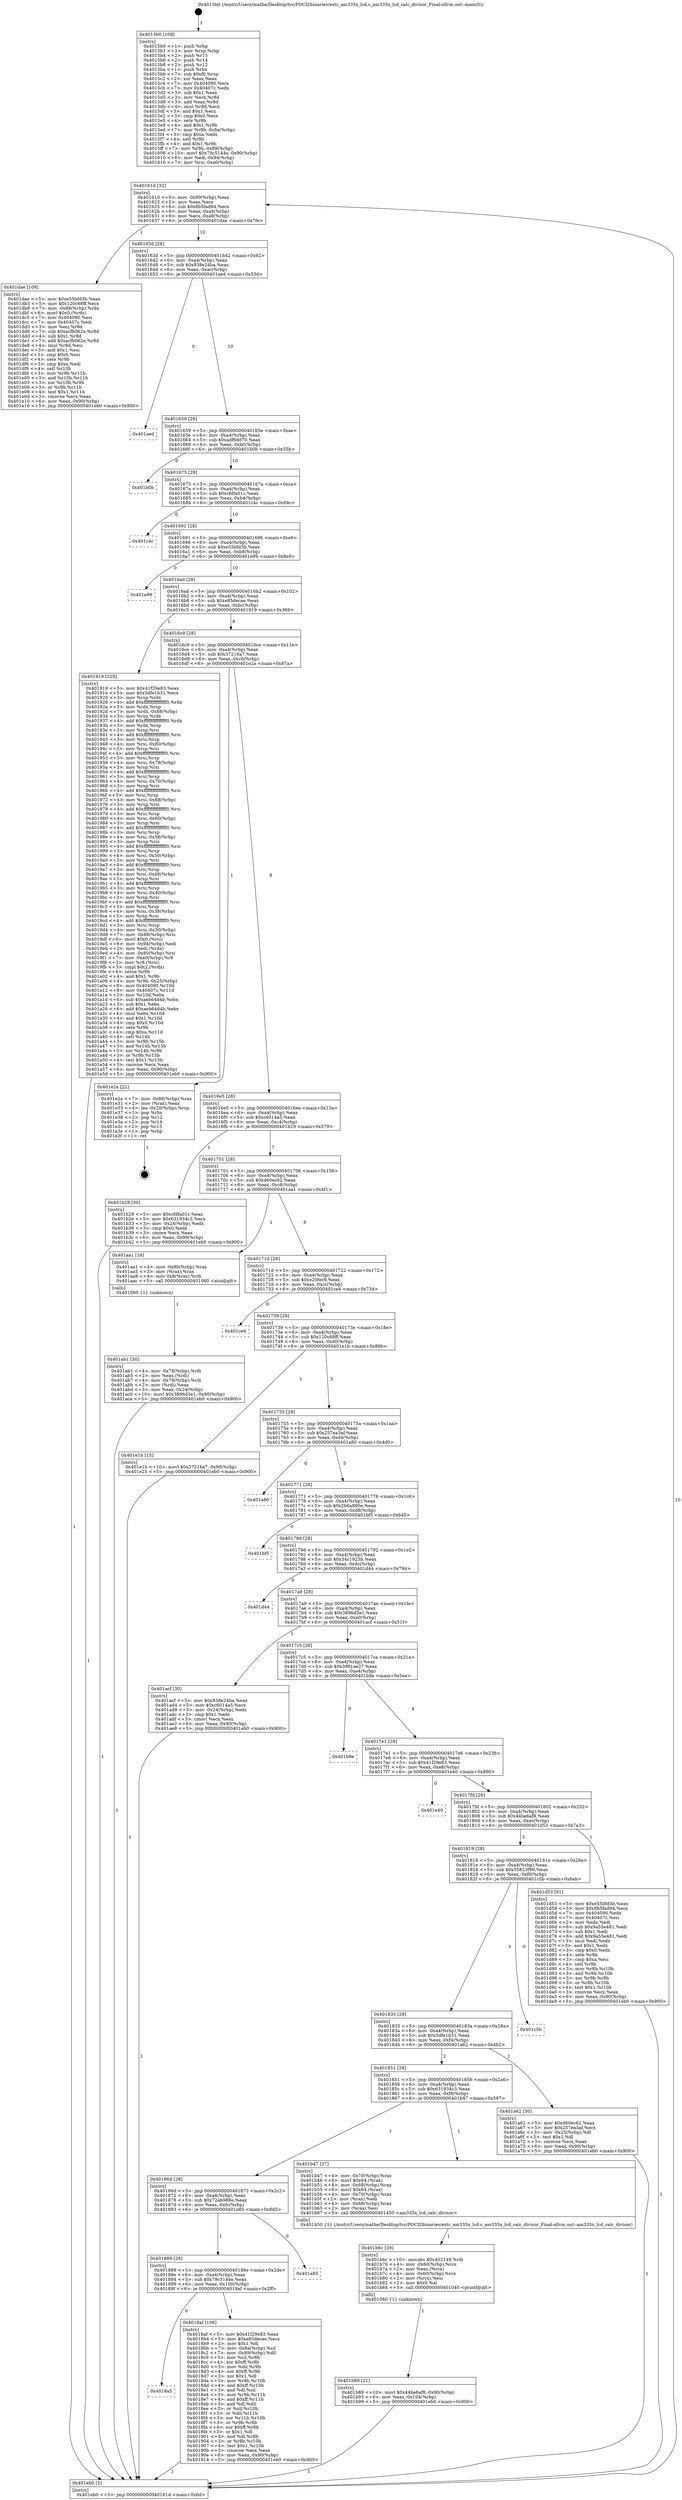 digraph "0x4015b0" {
  label = "0x4015b0 (/mnt/c/Users/mathe/Desktop/tcc/POCII/binaries/extr_am335x_lcd.c_am335x_lcd_calc_divisor_Final-ollvm.out::main(0))"
  labelloc = "t"
  node[shape=record]

  Entry [label="",width=0.3,height=0.3,shape=circle,fillcolor=black,style=filled]
  "0x40161d" [label="{
     0x40161d [32]\l
     | [instrs]\l
     &nbsp;&nbsp;0x40161d \<+6\>: mov -0x90(%rbp),%eax\l
     &nbsp;&nbsp;0x401623 \<+2\>: mov %eax,%ecx\l
     &nbsp;&nbsp;0x401625 \<+6\>: sub $0x8b5fad94,%ecx\l
     &nbsp;&nbsp;0x40162b \<+6\>: mov %eax,-0xa4(%rbp)\l
     &nbsp;&nbsp;0x401631 \<+6\>: mov %ecx,-0xa8(%rbp)\l
     &nbsp;&nbsp;0x401637 \<+6\>: je 0000000000401dae \<main+0x7fe\>\l
  }"]
  "0x401dae" [label="{
     0x401dae [109]\l
     | [instrs]\l
     &nbsp;&nbsp;0x401dae \<+5\>: mov $0xe55bfd3b,%eax\l
     &nbsp;&nbsp;0x401db3 \<+5\>: mov $0x120c68ff,%ecx\l
     &nbsp;&nbsp;0x401db8 \<+7\>: mov -0x88(%rbp),%rdx\l
     &nbsp;&nbsp;0x401dbf \<+6\>: movl $0x0,(%rdx)\l
     &nbsp;&nbsp;0x401dc5 \<+7\>: mov 0x404090,%esi\l
     &nbsp;&nbsp;0x401dcc \<+7\>: mov 0x40407c,%edi\l
     &nbsp;&nbsp;0x401dd3 \<+3\>: mov %esi,%r8d\l
     &nbsp;&nbsp;0x401dd6 \<+7\>: sub $0xacfb062e,%r8d\l
     &nbsp;&nbsp;0x401ddd \<+4\>: sub $0x1,%r8d\l
     &nbsp;&nbsp;0x401de1 \<+7\>: add $0xacfb062e,%r8d\l
     &nbsp;&nbsp;0x401de8 \<+4\>: imul %r8d,%esi\l
     &nbsp;&nbsp;0x401dec \<+3\>: and $0x1,%esi\l
     &nbsp;&nbsp;0x401def \<+3\>: cmp $0x0,%esi\l
     &nbsp;&nbsp;0x401df2 \<+4\>: sete %r9b\l
     &nbsp;&nbsp;0x401df6 \<+3\>: cmp $0xa,%edi\l
     &nbsp;&nbsp;0x401df9 \<+4\>: setl %r10b\l
     &nbsp;&nbsp;0x401dfd \<+3\>: mov %r9b,%r11b\l
     &nbsp;&nbsp;0x401e00 \<+3\>: and %r10b,%r11b\l
     &nbsp;&nbsp;0x401e03 \<+3\>: xor %r10b,%r9b\l
     &nbsp;&nbsp;0x401e06 \<+3\>: or %r9b,%r11b\l
     &nbsp;&nbsp;0x401e09 \<+4\>: test $0x1,%r11b\l
     &nbsp;&nbsp;0x401e0d \<+3\>: cmovne %ecx,%eax\l
     &nbsp;&nbsp;0x401e10 \<+6\>: mov %eax,-0x90(%rbp)\l
     &nbsp;&nbsp;0x401e16 \<+5\>: jmp 0000000000401eb0 \<main+0x900\>\l
  }"]
  "0x40163d" [label="{
     0x40163d [28]\l
     | [instrs]\l
     &nbsp;&nbsp;0x40163d \<+5\>: jmp 0000000000401642 \<main+0x92\>\l
     &nbsp;&nbsp;0x401642 \<+6\>: mov -0xa4(%rbp),%eax\l
     &nbsp;&nbsp;0x401648 \<+5\>: sub $0x938e24ba,%eax\l
     &nbsp;&nbsp;0x40164d \<+6\>: mov %eax,-0xac(%rbp)\l
     &nbsp;&nbsp;0x401653 \<+6\>: je 0000000000401aed \<main+0x53d\>\l
  }"]
  Exit [label="",width=0.3,height=0.3,shape=circle,fillcolor=black,style=filled,peripheries=2]
  "0x401aed" [label="{
     0x401aed\l
  }", style=dashed]
  "0x401659" [label="{
     0x401659 [28]\l
     | [instrs]\l
     &nbsp;&nbsp;0x401659 \<+5\>: jmp 000000000040165e \<main+0xae\>\l
     &nbsp;&nbsp;0x40165e \<+6\>: mov -0xa4(%rbp),%eax\l
     &nbsp;&nbsp;0x401664 \<+5\>: sub $0xadf6dd70,%eax\l
     &nbsp;&nbsp;0x401669 \<+6\>: mov %eax,-0xb0(%rbp)\l
     &nbsp;&nbsp;0x40166f \<+6\>: je 0000000000401b0b \<main+0x55b\>\l
  }"]
  "0x401b89" [label="{
     0x401b89 [21]\l
     | [instrs]\l
     &nbsp;&nbsp;0x401b89 \<+10\>: movl $0x44be6af8,-0x90(%rbp)\l
     &nbsp;&nbsp;0x401b93 \<+6\>: mov %eax,-0x104(%rbp)\l
     &nbsp;&nbsp;0x401b99 \<+5\>: jmp 0000000000401eb0 \<main+0x900\>\l
  }"]
  "0x401b0b" [label="{
     0x401b0b\l
  }", style=dashed]
  "0x401675" [label="{
     0x401675 [28]\l
     | [instrs]\l
     &nbsp;&nbsp;0x401675 \<+5\>: jmp 000000000040167a \<main+0xca\>\l
     &nbsp;&nbsp;0x40167a \<+6\>: mov -0xa4(%rbp),%eax\l
     &nbsp;&nbsp;0x401680 \<+5\>: sub $0xcfdfa01c,%eax\l
     &nbsp;&nbsp;0x401685 \<+6\>: mov %eax,-0xb4(%rbp)\l
     &nbsp;&nbsp;0x40168b \<+6\>: je 0000000000401c4c \<main+0x69c\>\l
  }"]
  "0x401b6c" [label="{
     0x401b6c [29]\l
     | [instrs]\l
     &nbsp;&nbsp;0x401b6c \<+10\>: movabs $0x402149,%rdi\l
     &nbsp;&nbsp;0x401b76 \<+4\>: mov -0x60(%rbp),%rcx\l
     &nbsp;&nbsp;0x401b7a \<+2\>: mov %eax,(%rcx)\l
     &nbsp;&nbsp;0x401b7c \<+4\>: mov -0x60(%rbp),%rcx\l
     &nbsp;&nbsp;0x401b80 \<+2\>: mov (%rcx),%esi\l
     &nbsp;&nbsp;0x401b82 \<+2\>: mov $0x0,%al\l
     &nbsp;&nbsp;0x401b84 \<+5\>: call 0000000000401040 \<printf@plt\>\l
     | [calls]\l
     &nbsp;&nbsp;0x401040 \{1\} (unknown)\l
  }"]
  "0x401c4c" [label="{
     0x401c4c\l
  }", style=dashed]
  "0x401691" [label="{
     0x401691 [28]\l
     | [instrs]\l
     &nbsp;&nbsp;0x401691 \<+5\>: jmp 0000000000401696 \<main+0xe6\>\l
     &nbsp;&nbsp;0x401696 \<+6\>: mov -0xa4(%rbp),%eax\l
     &nbsp;&nbsp;0x40169c \<+5\>: sub $0xe55bfd3b,%eax\l
     &nbsp;&nbsp;0x4016a1 \<+6\>: mov %eax,-0xb8(%rbp)\l
     &nbsp;&nbsp;0x4016a7 \<+6\>: je 0000000000401e99 \<main+0x8e9\>\l
  }"]
  "0x401ab1" [label="{
     0x401ab1 [30]\l
     | [instrs]\l
     &nbsp;&nbsp;0x401ab1 \<+4\>: mov -0x78(%rbp),%rdi\l
     &nbsp;&nbsp;0x401ab5 \<+2\>: mov %eax,(%rdi)\l
     &nbsp;&nbsp;0x401ab7 \<+4\>: mov -0x78(%rbp),%rdi\l
     &nbsp;&nbsp;0x401abb \<+2\>: mov (%rdi),%eax\l
     &nbsp;&nbsp;0x401abd \<+3\>: mov %eax,-0x24(%rbp)\l
     &nbsp;&nbsp;0x401ac0 \<+10\>: movl $0x3896d3e1,-0x90(%rbp)\l
     &nbsp;&nbsp;0x401aca \<+5\>: jmp 0000000000401eb0 \<main+0x900\>\l
  }"]
  "0x401e99" [label="{
     0x401e99\l
  }", style=dashed]
  "0x4016ad" [label="{
     0x4016ad [28]\l
     | [instrs]\l
     &nbsp;&nbsp;0x4016ad \<+5\>: jmp 00000000004016b2 \<main+0x102\>\l
     &nbsp;&nbsp;0x4016b2 \<+6\>: mov -0xa4(%rbp),%eax\l
     &nbsp;&nbsp;0x4016b8 \<+5\>: sub $0xe85decae,%eax\l
     &nbsp;&nbsp;0x4016bd \<+6\>: mov %eax,-0xbc(%rbp)\l
     &nbsp;&nbsp;0x4016c3 \<+6\>: je 0000000000401919 \<main+0x369\>\l
  }"]
  "0x4015b0" [label="{
     0x4015b0 [109]\l
     | [instrs]\l
     &nbsp;&nbsp;0x4015b0 \<+1\>: push %rbp\l
     &nbsp;&nbsp;0x4015b1 \<+3\>: mov %rsp,%rbp\l
     &nbsp;&nbsp;0x4015b4 \<+2\>: push %r15\l
     &nbsp;&nbsp;0x4015b6 \<+2\>: push %r14\l
     &nbsp;&nbsp;0x4015b8 \<+2\>: push %r12\l
     &nbsp;&nbsp;0x4015ba \<+1\>: push %rbx\l
     &nbsp;&nbsp;0x4015bb \<+7\>: sub $0xf0,%rsp\l
     &nbsp;&nbsp;0x4015c2 \<+2\>: xor %eax,%eax\l
     &nbsp;&nbsp;0x4015c4 \<+7\>: mov 0x404090,%ecx\l
     &nbsp;&nbsp;0x4015cb \<+7\>: mov 0x40407c,%edx\l
     &nbsp;&nbsp;0x4015d2 \<+3\>: sub $0x1,%eax\l
     &nbsp;&nbsp;0x4015d5 \<+3\>: mov %ecx,%r8d\l
     &nbsp;&nbsp;0x4015d8 \<+3\>: add %eax,%r8d\l
     &nbsp;&nbsp;0x4015db \<+4\>: imul %r8d,%ecx\l
     &nbsp;&nbsp;0x4015df \<+3\>: and $0x1,%ecx\l
     &nbsp;&nbsp;0x4015e2 \<+3\>: cmp $0x0,%ecx\l
     &nbsp;&nbsp;0x4015e5 \<+4\>: sete %r9b\l
     &nbsp;&nbsp;0x4015e9 \<+4\>: and $0x1,%r9b\l
     &nbsp;&nbsp;0x4015ed \<+7\>: mov %r9b,-0x8a(%rbp)\l
     &nbsp;&nbsp;0x4015f4 \<+3\>: cmp $0xa,%edx\l
     &nbsp;&nbsp;0x4015f7 \<+4\>: setl %r9b\l
     &nbsp;&nbsp;0x4015fb \<+4\>: and $0x1,%r9b\l
     &nbsp;&nbsp;0x4015ff \<+7\>: mov %r9b,-0x89(%rbp)\l
     &nbsp;&nbsp;0x401606 \<+10\>: movl $0x79c5144e,-0x90(%rbp)\l
     &nbsp;&nbsp;0x401610 \<+6\>: mov %edi,-0x94(%rbp)\l
     &nbsp;&nbsp;0x401616 \<+7\>: mov %rsi,-0xa0(%rbp)\l
  }"]
  "0x401919" [label="{
     0x401919 [329]\l
     | [instrs]\l
     &nbsp;&nbsp;0x401919 \<+5\>: mov $0x41f29e83,%eax\l
     &nbsp;&nbsp;0x40191e \<+5\>: mov $0x5dfe1b31,%ecx\l
     &nbsp;&nbsp;0x401923 \<+3\>: mov %rsp,%rdx\l
     &nbsp;&nbsp;0x401926 \<+4\>: add $0xfffffffffffffff0,%rdx\l
     &nbsp;&nbsp;0x40192a \<+3\>: mov %rdx,%rsp\l
     &nbsp;&nbsp;0x40192d \<+7\>: mov %rdx,-0x88(%rbp)\l
     &nbsp;&nbsp;0x401934 \<+3\>: mov %rsp,%rdx\l
     &nbsp;&nbsp;0x401937 \<+4\>: add $0xfffffffffffffff0,%rdx\l
     &nbsp;&nbsp;0x40193b \<+3\>: mov %rdx,%rsp\l
     &nbsp;&nbsp;0x40193e \<+3\>: mov %rsp,%rsi\l
     &nbsp;&nbsp;0x401941 \<+4\>: add $0xfffffffffffffff0,%rsi\l
     &nbsp;&nbsp;0x401945 \<+3\>: mov %rsi,%rsp\l
     &nbsp;&nbsp;0x401948 \<+4\>: mov %rsi,-0x80(%rbp)\l
     &nbsp;&nbsp;0x40194c \<+3\>: mov %rsp,%rsi\l
     &nbsp;&nbsp;0x40194f \<+4\>: add $0xfffffffffffffff0,%rsi\l
     &nbsp;&nbsp;0x401953 \<+3\>: mov %rsi,%rsp\l
     &nbsp;&nbsp;0x401956 \<+4\>: mov %rsi,-0x78(%rbp)\l
     &nbsp;&nbsp;0x40195a \<+3\>: mov %rsp,%rsi\l
     &nbsp;&nbsp;0x40195d \<+4\>: add $0xfffffffffffffff0,%rsi\l
     &nbsp;&nbsp;0x401961 \<+3\>: mov %rsi,%rsp\l
     &nbsp;&nbsp;0x401964 \<+4\>: mov %rsi,-0x70(%rbp)\l
     &nbsp;&nbsp;0x401968 \<+3\>: mov %rsp,%rsi\l
     &nbsp;&nbsp;0x40196b \<+4\>: add $0xfffffffffffffff0,%rsi\l
     &nbsp;&nbsp;0x40196f \<+3\>: mov %rsi,%rsp\l
     &nbsp;&nbsp;0x401972 \<+4\>: mov %rsi,-0x68(%rbp)\l
     &nbsp;&nbsp;0x401976 \<+3\>: mov %rsp,%rsi\l
     &nbsp;&nbsp;0x401979 \<+4\>: add $0xfffffffffffffff0,%rsi\l
     &nbsp;&nbsp;0x40197d \<+3\>: mov %rsi,%rsp\l
     &nbsp;&nbsp;0x401980 \<+4\>: mov %rsi,-0x60(%rbp)\l
     &nbsp;&nbsp;0x401984 \<+3\>: mov %rsp,%rsi\l
     &nbsp;&nbsp;0x401987 \<+4\>: add $0xfffffffffffffff0,%rsi\l
     &nbsp;&nbsp;0x40198b \<+3\>: mov %rsi,%rsp\l
     &nbsp;&nbsp;0x40198e \<+4\>: mov %rsi,-0x58(%rbp)\l
     &nbsp;&nbsp;0x401992 \<+3\>: mov %rsp,%rsi\l
     &nbsp;&nbsp;0x401995 \<+4\>: add $0xfffffffffffffff0,%rsi\l
     &nbsp;&nbsp;0x401999 \<+3\>: mov %rsi,%rsp\l
     &nbsp;&nbsp;0x40199c \<+4\>: mov %rsi,-0x50(%rbp)\l
     &nbsp;&nbsp;0x4019a0 \<+3\>: mov %rsp,%rsi\l
     &nbsp;&nbsp;0x4019a3 \<+4\>: add $0xfffffffffffffff0,%rsi\l
     &nbsp;&nbsp;0x4019a7 \<+3\>: mov %rsi,%rsp\l
     &nbsp;&nbsp;0x4019aa \<+4\>: mov %rsi,-0x48(%rbp)\l
     &nbsp;&nbsp;0x4019ae \<+3\>: mov %rsp,%rsi\l
     &nbsp;&nbsp;0x4019b1 \<+4\>: add $0xfffffffffffffff0,%rsi\l
     &nbsp;&nbsp;0x4019b5 \<+3\>: mov %rsi,%rsp\l
     &nbsp;&nbsp;0x4019b8 \<+4\>: mov %rsi,-0x40(%rbp)\l
     &nbsp;&nbsp;0x4019bc \<+3\>: mov %rsp,%rsi\l
     &nbsp;&nbsp;0x4019bf \<+4\>: add $0xfffffffffffffff0,%rsi\l
     &nbsp;&nbsp;0x4019c3 \<+3\>: mov %rsi,%rsp\l
     &nbsp;&nbsp;0x4019c6 \<+4\>: mov %rsi,-0x38(%rbp)\l
     &nbsp;&nbsp;0x4019ca \<+3\>: mov %rsp,%rsi\l
     &nbsp;&nbsp;0x4019cd \<+4\>: add $0xfffffffffffffff0,%rsi\l
     &nbsp;&nbsp;0x4019d1 \<+3\>: mov %rsi,%rsp\l
     &nbsp;&nbsp;0x4019d4 \<+4\>: mov %rsi,-0x30(%rbp)\l
     &nbsp;&nbsp;0x4019d8 \<+7\>: mov -0x88(%rbp),%rsi\l
     &nbsp;&nbsp;0x4019df \<+6\>: movl $0x0,(%rsi)\l
     &nbsp;&nbsp;0x4019e5 \<+6\>: mov -0x94(%rbp),%edi\l
     &nbsp;&nbsp;0x4019eb \<+2\>: mov %edi,(%rdx)\l
     &nbsp;&nbsp;0x4019ed \<+4\>: mov -0x80(%rbp),%rsi\l
     &nbsp;&nbsp;0x4019f1 \<+7\>: mov -0xa0(%rbp),%r8\l
     &nbsp;&nbsp;0x4019f8 \<+3\>: mov %r8,(%rsi)\l
     &nbsp;&nbsp;0x4019fb \<+3\>: cmpl $0x2,(%rdx)\l
     &nbsp;&nbsp;0x4019fe \<+4\>: setne %r9b\l
     &nbsp;&nbsp;0x401a02 \<+4\>: and $0x1,%r9b\l
     &nbsp;&nbsp;0x401a06 \<+4\>: mov %r9b,-0x25(%rbp)\l
     &nbsp;&nbsp;0x401a0a \<+8\>: mov 0x404090,%r10d\l
     &nbsp;&nbsp;0x401a12 \<+8\>: mov 0x40407c,%r11d\l
     &nbsp;&nbsp;0x401a1a \<+3\>: mov %r10d,%ebx\l
     &nbsp;&nbsp;0x401a1d \<+6\>: sub $0xaeb64d4b,%ebx\l
     &nbsp;&nbsp;0x401a23 \<+3\>: sub $0x1,%ebx\l
     &nbsp;&nbsp;0x401a26 \<+6\>: add $0xaeb64d4b,%ebx\l
     &nbsp;&nbsp;0x401a2c \<+4\>: imul %ebx,%r10d\l
     &nbsp;&nbsp;0x401a30 \<+4\>: and $0x1,%r10d\l
     &nbsp;&nbsp;0x401a34 \<+4\>: cmp $0x0,%r10d\l
     &nbsp;&nbsp;0x401a38 \<+4\>: sete %r9b\l
     &nbsp;&nbsp;0x401a3c \<+4\>: cmp $0xa,%r11d\l
     &nbsp;&nbsp;0x401a40 \<+4\>: setl %r14b\l
     &nbsp;&nbsp;0x401a44 \<+3\>: mov %r9b,%r15b\l
     &nbsp;&nbsp;0x401a47 \<+3\>: and %r14b,%r15b\l
     &nbsp;&nbsp;0x401a4a \<+3\>: xor %r14b,%r9b\l
     &nbsp;&nbsp;0x401a4d \<+3\>: or %r9b,%r15b\l
     &nbsp;&nbsp;0x401a50 \<+4\>: test $0x1,%r15b\l
     &nbsp;&nbsp;0x401a54 \<+3\>: cmovne %ecx,%eax\l
     &nbsp;&nbsp;0x401a57 \<+6\>: mov %eax,-0x90(%rbp)\l
     &nbsp;&nbsp;0x401a5d \<+5\>: jmp 0000000000401eb0 \<main+0x900\>\l
  }"]
  "0x4016c9" [label="{
     0x4016c9 [28]\l
     | [instrs]\l
     &nbsp;&nbsp;0x4016c9 \<+5\>: jmp 00000000004016ce \<main+0x11e\>\l
     &nbsp;&nbsp;0x4016ce \<+6\>: mov -0xa4(%rbp),%eax\l
     &nbsp;&nbsp;0x4016d4 \<+5\>: sub $0x37216a7,%eax\l
     &nbsp;&nbsp;0x4016d9 \<+6\>: mov %eax,-0xc0(%rbp)\l
     &nbsp;&nbsp;0x4016df \<+6\>: je 0000000000401e2a \<main+0x87a\>\l
  }"]
  "0x401eb0" [label="{
     0x401eb0 [5]\l
     | [instrs]\l
     &nbsp;&nbsp;0x401eb0 \<+5\>: jmp 000000000040161d \<main+0x6d\>\l
  }"]
  "0x401e2a" [label="{
     0x401e2a [22]\l
     | [instrs]\l
     &nbsp;&nbsp;0x401e2a \<+7\>: mov -0x88(%rbp),%rax\l
     &nbsp;&nbsp;0x401e31 \<+2\>: mov (%rax),%eax\l
     &nbsp;&nbsp;0x401e33 \<+4\>: lea -0x20(%rbp),%rsp\l
     &nbsp;&nbsp;0x401e37 \<+1\>: pop %rbx\l
     &nbsp;&nbsp;0x401e38 \<+2\>: pop %r12\l
     &nbsp;&nbsp;0x401e3a \<+2\>: pop %r14\l
     &nbsp;&nbsp;0x401e3c \<+2\>: pop %r15\l
     &nbsp;&nbsp;0x401e3e \<+1\>: pop %rbp\l
     &nbsp;&nbsp;0x401e3f \<+1\>: ret\l
  }"]
  "0x4016e5" [label="{
     0x4016e5 [28]\l
     | [instrs]\l
     &nbsp;&nbsp;0x4016e5 \<+5\>: jmp 00000000004016ea \<main+0x13a\>\l
     &nbsp;&nbsp;0x4016ea \<+6\>: mov -0xa4(%rbp),%eax\l
     &nbsp;&nbsp;0x4016f0 \<+5\>: sub $0xc6014a5,%eax\l
     &nbsp;&nbsp;0x4016f5 \<+6\>: mov %eax,-0xc4(%rbp)\l
     &nbsp;&nbsp;0x4016fb \<+6\>: je 0000000000401b29 \<main+0x579\>\l
  }"]
  "0x4018a5" [label="{
     0x4018a5\l
  }", style=dashed]
  "0x401b29" [label="{
     0x401b29 [30]\l
     | [instrs]\l
     &nbsp;&nbsp;0x401b29 \<+5\>: mov $0xcfdfa01c,%eax\l
     &nbsp;&nbsp;0x401b2e \<+5\>: mov $0x631934c3,%ecx\l
     &nbsp;&nbsp;0x401b33 \<+3\>: mov -0x24(%rbp),%edx\l
     &nbsp;&nbsp;0x401b36 \<+3\>: cmp $0x0,%edx\l
     &nbsp;&nbsp;0x401b39 \<+3\>: cmove %ecx,%eax\l
     &nbsp;&nbsp;0x401b3c \<+6\>: mov %eax,-0x90(%rbp)\l
     &nbsp;&nbsp;0x401b42 \<+5\>: jmp 0000000000401eb0 \<main+0x900\>\l
  }"]
  "0x401701" [label="{
     0x401701 [28]\l
     | [instrs]\l
     &nbsp;&nbsp;0x401701 \<+5\>: jmp 0000000000401706 \<main+0x156\>\l
     &nbsp;&nbsp;0x401706 \<+6\>: mov -0xa4(%rbp),%eax\l
     &nbsp;&nbsp;0x40170c \<+5\>: sub $0xd60ec62,%eax\l
     &nbsp;&nbsp;0x401711 \<+6\>: mov %eax,-0xc8(%rbp)\l
     &nbsp;&nbsp;0x401717 \<+6\>: je 0000000000401aa1 \<main+0x4f1\>\l
  }"]
  "0x4018af" [label="{
     0x4018af [106]\l
     | [instrs]\l
     &nbsp;&nbsp;0x4018af \<+5\>: mov $0x41f29e83,%eax\l
     &nbsp;&nbsp;0x4018b4 \<+5\>: mov $0xe85decae,%ecx\l
     &nbsp;&nbsp;0x4018b9 \<+2\>: mov $0x1,%dl\l
     &nbsp;&nbsp;0x4018bb \<+7\>: mov -0x8a(%rbp),%sil\l
     &nbsp;&nbsp;0x4018c2 \<+7\>: mov -0x89(%rbp),%dil\l
     &nbsp;&nbsp;0x4018c9 \<+3\>: mov %sil,%r8b\l
     &nbsp;&nbsp;0x4018cc \<+4\>: xor $0xff,%r8b\l
     &nbsp;&nbsp;0x4018d0 \<+3\>: mov %dil,%r9b\l
     &nbsp;&nbsp;0x4018d3 \<+4\>: xor $0xff,%r9b\l
     &nbsp;&nbsp;0x4018d7 \<+3\>: xor $0x1,%dl\l
     &nbsp;&nbsp;0x4018da \<+3\>: mov %r8b,%r10b\l
     &nbsp;&nbsp;0x4018dd \<+4\>: and $0xff,%r10b\l
     &nbsp;&nbsp;0x4018e1 \<+3\>: and %dl,%sil\l
     &nbsp;&nbsp;0x4018e4 \<+3\>: mov %r9b,%r11b\l
     &nbsp;&nbsp;0x4018e7 \<+4\>: and $0xff,%r11b\l
     &nbsp;&nbsp;0x4018eb \<+3\>: and %dl,%dil\l
     &nbsp;&nbsp;0x4018ee \<+3\>: or %sil,%r10b\l
     &nbsp;&nbsp;0x4018f1 \<+3\>: or %dil,%r11b\l
     &nbsp;&nbsp;0x4018f4 \<+3\>: xor %r11b,%r10b\l
     &nbsp;&nbsp;0x4018f7 \<+3\>: or %r9b,%r8b\l
     &nbsp;&nbsp;0x4018fa \<+4\>: xor $0xff,%r8b\l
     &nbsp;&nbsp;0x4018fe \<+3\>: or $0x1,%dl\l
     &nbsp;&nbsp;0x401901 \<+3\>: and %dl,%r8b\l
     &nbsp;&nbsp;0x401904 \<+3\>: or %r8b,%r10b\l
     &nbsp;&nbsp;0x401907 \<+4\>: test $0x1,%r10b\l
     &nbsp;&nbsp;0x40190b \<+3\>: cmovne %ecx,%eax\l
     &nbsp;&nbsp;0x40190e \<+6\>: mov %eax,-0x90(%rbp)\l
     &nbsp;&nbsp;0x401914 \<+5\>: jmp 0000000000401eb0 \<main+0x900\>\l
  }"]
  "0x401aa1" [label="{
     0x401aa1 [16]\l
     | [instrs]\l
     &nbsp;&nbsp;0x401aa1 \<+4\>: mov -0x80(%rbp),%rax\l
     &nbsp;&nbsp;0x401aa5 \<+3\>: mov (%rax),%rax\l
     &nbsp;&nbsp;0x401aa8 \<+4\>: mov 0x8(%rax),%rdi\l
     &nbsp;&nbsp;0x401aac \<+5\>: call 0000000000401060 \<atoi@plt\>\l
     | [calls]\l
     &nbsp;&nbsp;0x401060 \{1\} (unknown)\l
  }"]
  "0x40171d" [label="{
     0x40171d [28]\l
     | [instrs]\l
     &nbsp;&nbsp;0x40171d \<+5\>: jmp 0000000000401722 \<main+0x172\>\l
     &nbsp;&nbsp;0x401722 \<+6\>: mov -0xa4(%rbp),%eax\l
     &nbsp;&nbsp;0x401728 \<+5\>: sub $0xe20fec6,%eax\l
     &nbsp;&nbsp;0x40172d \<+6\>: mov %eax,-0xcc(%rbp)\l
     &nbsp;&nbsp;0x401733 \<+6\>: je 0000000000401ce4 \<main+0x734\>\l
  }"]
  "0x401889" [label="{
     0x401889 [28]\l
     | [instrs]\l
     &nbsp;&nbsp;0x401889 \<+5\>: jmp 000000000040188e \<main+0x2de\>\l
     &nbsp;&nbsp;0x40188e \<+6\>: mov -0xa4(%rbp),%eax\l
     &nbsp;&nbsp;0x401894 \<+5\>: sub $0x79c5144e,%eax\l
     &nbsp;&nbsp;0x401899 \<+6\>: mov %eax,-0x100(%rbp)\l
     &nbsp;&nbsp;0x40189f \<+6\>: je 00000000004018af \<main+0x2ff\>\l
  }"]
  "0x401ce4" [label="{
     0x401ce4\l
  }", style=dashed]
  "0x401739" [label="{
     0x401739 [28]\l
     | [instrs]\l
     &nbsp;&nbsp;0x401739 \<+5\>: jmp 000000000040173e \<main+0x18e\>\l
     &nbsp;&nbsp;0x40173e \<+6\>: mov -0xa4(%rbp),%eax\l
     &nbsp;&nbsp;0x401744 \<+5\>: sub $0x120c68ff,%eax\l
     &nbsp;&nbsp;0x401749 \<+6\>: mov %eax,-0xd0(%rbp)\l
     &nbsp;&nbsp;0x40174f \<+6\>: je 0000000000401e1b \<main+0x86b\>\l
  }"]
  "0x401e85" [label="{
     0x401e85\l
  }", style=dashed]
  "0x401e1b" [label="{
     0x401e1b [15]\l
     | [instrs]\l
     &nbsp;&nbsp;0x401e1b \<+10\>: movl $0x37216a7,-0x90(%rbp)\l
     &nbsp;&nbsp;0x401e25 \<+5\>: jmp 0000000000401eb0 \<main+0x900\>\l
  }"]
  "0x401755" [label="{
     0x401755 [28]\l
     | [instrs]\l
     &nbsp;&nbsp;0x401755 \<+5\>: jmp 000000000040175a \<main+0x1aa\>\l
     &nbsp;&nbsp;0x40175a \<+6\>: mov -0xa4(%rbp),%eax\l
     &nbsp;&nbsp;0x401760 \<+5\>: sub $0x257ea3af,%eax\l
     &nbsp;&nbsp;0x401765 \<+6\>: mov %eax,-0xd4(%rbp)\l
     &nbsp;&nbsp;0x40176b \<+6\>: je 0000000000401a80 \<main+0x4d0\>\l
  }"]
  "0x40186d" [label="{
     0x40186d [28]\l
     | [instrs]\l
     &nbsp;&nbsp;0x40186d \<+5\>: jmp 0000000000401872 \<main+0x2c2\>\l
     &nbsp;&nbsp;0x401872 \<+6\>: mov -0xa4(%rbp),%eax\l
     &nbsp;&nbsp;0x401878 \<+5\>: sub $0x72ab988e,%eax\l
     &nbsp;&nbsp;0x40187d \<+6\>: mov %eax,-0xfc(%rbp)\l
     &nbsp;&nbsp;0x401883 \<+6\>: je 0000000000401e85 \<main+0x8d5\>\l
  }"]
  "0x401a80" [label="{
     0x401a80\l
  }", style=dashed]
  "0x401771" [label="{
     0x401771 [28]\l
     | [instrs]\l
     &nbsp;&nbsp;0x401771 \<+5\>: jmp 0000000000401776 \<main+0x1c6\>\l
     &nbsp;&nbsp;0x401776 \<+6\>: mov -0xa4(%rbp),%eax\l
     &nbsp;&nbsp;0x40177c \<+5\>: sub $0x2b6a890e,%eax\l
     &nbsp;&nbsp;0x401781 \<+6\>: mov %eax,-0xd8(%rbp)\l
     &nbsp;&nbsp;0x401787 \<+6\>: je 0000000000401bf5 \<main+0x645\>\l
  }"]
  "0x401b47" [label="{
     0x401b47 [37]\l
     | [instrs]\l
     &nbsp;&nbsp;0x401b47 \<+4\>: mov -0x70(%rbp),%rax\l
     &nbsp;&nbsp;0x401b4b \<+6\>: movl $0x64,(%rax)\l
     &nbsp;&nbsp;0x401b51 \<+4\>: mov -0x68(%rbp),%rax\l
     &nbsp;&nbsp;0x401b55 \<+6\>: movl $0x64,(%rax)\l
     &nbsp;&nbsp;0x401b5b \<+4\>: mov -0x70(%rbp),%rax\l
     &nbsp;&nbsp;0x401b5f \<+2\>: mov (%rax),%edi\l
     &nbsp;&nbsp;0x401b61 \<+4\>: mov -0x68(%rbp),%rax\l
     &nbsp;&nbsp;0x401b65 \<+2\>: mov (%rax),%esi\l
     &nbsp;&nbsp;0x401b67 \<+5\>: call 0000000000401450 \<am335x_lcd_calc_divisor\>\l
     | [calls]\l
     &nbsp;&nbsp;0x401450 \{1\} (/mnt/c/Users/mathe/Desktop/tcc/POCII/binaries/extr_am335x_lcd.c_am335x_lcd_calc_divisor_Final-ollvm.out::am335x_lcd_calc_divisor)\l
  }"]
  "0x401bf5" [label="{
     0x401bf5\l
  }", style=dashed]
  "0x40178d" [label="{
     0x40178d [28]\l
     | [instrs]\l
     &nbsp;&nbsp;0x40178d \<+5\>: jmp 0000000000401792 \<main+0x1e2\>\l
     &nbsp;&nbsp;0x401792 \<+6\>: mov -0xa4(%rbp),%eax\l
     &nbsp;&nbsp;0x401798 \<+5\>: sub $0x34c1923b,%eax\l
     &nbsp;&nbsp;0x40179d \<+6\>: mov %eax,-0xdc(%rbp)\l
     &nbsp;&nbsp;0x4017a3 \<+6\>: je 0000000000401d44 \<main+0x794\>\l
  }"]
  "0x401851" [label="{
     0x401851 [28]\l
     | [instrs]\l
     &nbsp;&nbsp;0x401851 \<+5\>: jmp 0000000000401856 \<main+0x2a6\>\l
     &nbsp;&nbsp;0x401856 \<+6\>: mov -0xa4(%rbp),%eax\l
     &nbsp;&nbsp;0x40185c \<+5\>: sub $0x631934c3,%eax\l
     &nbsp;&nbsp;0x401861 \<+6\>: mov %eax,-0xf8(%rbp)\l
     &nbsp;&nbsp;0x401867 \<+6\>: je 0000000000401b47 \<main+0x597\>\l
  }"]
  "0x401d44" [label="{
     0x401d44\l
  }", style=dashed]
  "0x4017a9" [label="{
     0x4017a9 [28]\l
     | [instrs]\l
     &nbsp;&nbsp;0x4017a9 \<+5\>: jmp 00000000004017ae \<main+0x1fe\>\l
     &nbsp;&nbsp;0x4017ae \<+6\>: mov -0xa4(%rbp),%eax\l
     &nbsp;&nbsp;0x4017b4 \<+5\>: sub $0x3896d3e1,%eax\l
     &nbsp;&nbsp;0x4017b9 \<+6\>: mov %eax,-0xe0(%rbp)\l
     &nbsp;&nbsp;0x4017bf \<+6\>: je 0000000000401acf \<main+0x51f\>\l
  }"]
  "0x401a62" [label="{
     0x401a62 [30]\l
     | [instrs]\l
     &nbsp;&nbsp;0x401a62 \<+5\>: mov $0xd60ec62,%eax\l
     &nbsp;&nbsp;0x401a67 \<+5\>: mov $0x257ea3af,%ecx\l
     &nbsp;&nbsp;0x401a6c \<+3\>: mov -0x25(%rbp),%dl\l
     &nbsp;&nbsp;0x401a6f \<+3\>: test $0x1,%dl\l
     &nbsp;&nbsp;0x401a72 \<+3\>: cmovne %ecx,%eax\l
     &nbsp;&nbsp;0x401a75 \<+6\>: mov %eax,-0x90(%rbp)\l
     &nbsp;&nbsp;0x401a7b \<+5\>: jmp 0000000000401eb0 \<main+0x900\>\l
  }"]
  "0x401acf" [label="{
     0x401acf [30]\l
     | [instrs]\l
     &nbsp;&nbsp;0x401acf \<+5\>: mov $0x938e24ba,%eax\l
     &nbsp;&nbsp;0x401ad4 \<+5\>: mov $0xc6014a5,%ecx\l
     &nbsp;&nbsp;0x401ad9 \<+3\>: mov -0x24(%rbp),%edx\l
     &nbsp;&nbsp;0x401adc \<+3\>: cmp $0x1,%edx\l
     &nbsp;&nbsp;0x401adf \<+3\>: cmovl %ecx,%eax\l
     &nbsp;&nbsp;0x401ae2 \<+6\>: mov %eax,-0x90(%rbp)\l
     &nbsp;&nbsp;0x401ae8 \<+5\>: jmp 0000000000401eb0 \<main+0x900\>\l
  }"]
  "0x4017c5" [label="{
     0x4017c5 [28]\l
     | [instrs]\l
     &nbsp;&nbsp;0x4017c5 \<+5\>: jmp 00000000004017ca \<main+0x21a\>\l
     &nbsp;&nbsp;0x4017ca \<+6\>: mov -0xa4(%rbp),%eax\l
     &nbsp;&nbsp;0x4017d0 \<+5\>: sub $0x3991ae27,%eax\l
     &nbsp;&nbsp;0x4017d5 \<+6\>: mov %eax,-0xe4(%rbp)\l
     &nbsp;&nbsp;0x4017db \<+6\>: je 0000000000401b9e \<main+0x5ee\>\l
  }"]
  "0x401835" [label="{
     0x401835 [28]\l
     | [instrs]\l
     &nbsp;&nbsp;0x401835 \<+5\>: jmp 000000000040183a \<main+0x28a\>\l
     &nbsp;&nbsp;0x40183a \<+6\>: mov -0xa4(%rbp),%eax\l
     &nbsp;&nbsp;0x401840 \<+5\>: sub $0x5dfe1b31,%eax\l
     &nbsp;&nbsp;0x401845 \<+6\>: mov %eax,-0xf4(%rbp)\l
     &nbsp;&nbsp;0x40184b \<+6\>: je 0000000000401a62 \<main+0x4b2\>\l
  }"]
  "0x401b9e" [label="{
     0x401b9e\l
  }", style=dashed]
  "0x4017e1" [label="{
     0x4017e1 [28]\l
     | [instrs]\l
     &nbsp;&nbsp;0x4017e1 \<+5\>: jmp 00000000004017e6 \<main+0x236\>\l
     &nbsp;&nbsp;0x4017e6 \<+6\>: mov -0xa4(%rbp),%eax\l
     &nbsp;&nbsp;0x4017ec \<+5\>: sub $0x41f29e83,%eax\l
     &nbsp;&nbsp;0x4017f1 \<+6\>: mov %eax,-0xe8(%rbp)\l
     &nbsp;&nbsp;0x4017f7 \<+6\>: je 0000000000401e40 \<main+0x890\>\l
  }"]
  "0x401c5b" [label="{
     0x401c5b\l
  }", style=dashed]
  "0x401e40" [label="{
     0x401e40\l
  }", style=dashed]
  "0x4017fd" [label="{
     0x4017fd [28]\l
     | [instrs]\l
     &nbsp;&nbsp;0x4017fd \<+5\>: jmp 0000000000401802 \<main+0x252\>\l
     &nbsp;&nbsp;0x401802 \<+6\>: mov -0xa4(%rbp),%eax\l
     &nbsp;&nbsp;0x401808 \<+5\>: sub $0x44be6af8,%eax\l
     &nbsp;&nbsp;0x40180d \<+6\>: mov %eax,-0xec(%rbp)\l
     &nbsp;&nbsp;0x401813 \<+6\>: je 0000000000401d53 \<main+0x7a3\>\l
  }"]
  "0x401819" [label="{
     0x401819 [28]\l
     | [instrs]\l
     &nbsp;&nbsp;0x401819 \<+5\>: jmp 000000000040181e \<main+0x26e\>\l
     &nbsp;&nbsp;0x40181e \<+6\>: mov -0xa4(%rbp),%eax\l
     &nbsp;&nbsp;0x401824 \<+5\>: sub $0x55823f90,%eax\l
     &nbsp;&nbsp;0x401829 \<+6\>: mov %eax,-0xf0(%rbp)\l
     &nbsp;&nbsp;0x40182f \<+6\>: je 0000000000401c5b \<main+0x6ab\>\l
  }"]
  "0x401d53" [label="{
     0x401d53 [91]\l
     | [instrs]\l
     &nbsp;&nbsp;0x401d53 \<+5\>: mov $0xe55bfd3b,%eax\l
     &nbsp;&nbsp;0x401d58 \<+5\>: mov $0x8b5fad94,%ecx\l
     &nbsp;&nbsp;0x401d5d \<+7\>: mov 0x404090,%edx\l
     &nbsp;&nbsp;0x401d64 \<+7\>: mov 0x40407c,%esi\l
     &nbsp;&nbsp;0x401d6b \<+2\>: mov %edx,%edi\l
     &nbsp;&nbsp;0x401d6d \<+6\>: sub $0x9a55e481,%edi\l
     &nbsp;&nbsp;0x401d73 \<+3\>: sub $0x1,%edi\l
     &nbsp;&nbsp;0x401d76 \<+6\>: add $0x9a55e481,%edi\l
     &nbsp;&nbsp;0x401d7c \<+3\>: imul %edi,%edx\l
     &nbsp;&nbsp;0x401d7f \<+3\>: and $0x1,%edx\l
     &nbsp;&nbsp;0x401d82 \<+3\>: cmp $0x0,%edx\l
     &nbsp;&nbsp;0x401d85 \<+4\>: sete %r8b\l
     &nbsp;&nbsp;0x401d89 \<+3\>: cmp $0xa,%esi\l
     &nbsp;&nbsp;0x401d8c \<+4\>: setl %r9b\l
     &nbsp;&nbsp;0x401d90 \<+3\>: mov %r8b,%r10b\l
     &nbsp;&nbsp;0x401d93 \<+3\>: and %r9b,%r10b\l
     &nbsp;&nbsp;0x401d96 \<+3\>: xor %r9b,%r8b\l
     &nbsp;&nbsp;0x401d99 \<+3\>: or %r8b,%r10b\l
     &nbsp;&nbsp;0x401d9c \<+4\>: test $0x1,%r10b\l
     &nbsp;&nbsp;0x401da0 \<+3\>: cmovne %ecx,%eax\l
     &nbsp;&nbsp;0x401da3 \<+6\>: mov %eax,-0x90(%rbp)\l
     &nbsp;&nbsp;0x401da9 \<+5\>: jmp 0000000000401eb0 \<main+0x900\>\l
  }"]
  Entry -> "0x4015b0" [label=" 1"]
  "0x40161d" -> "0x401dae" [label=" 1"]
  "0x40161d" -> "0x40163d" [label=" 10"]
  "0x401e2a" -> Exit [label=" 1"]
  "0x40163d" -> "0x401aed" [label=" 0"]
  "0x40163d" -> "0x401659" [label=" 10"]
  "0x401e1b" -> "0x401eb0" [label=" 1"]
  "0x401659" -> "0x401b0b" [label=" 0"]
  "0x401659" -> "0x401675" [label=" 10"]
  "0x401dae" -> "0x401eb0" [label=" 1"]
  "0x401675" -> "0x401c4c" [label=" 0"]
  "0x401675" -> "0x401691" [label=" 10"]
  "0x401d53" -> "0x401eb0" [label=" 1"]
  "0x401691" -> "0x401e99" [label=" 0"]
  "0x401691" -> "0x4016ad" [label=" 10"]
  "0x401b89" -> "0x401eb0" [label=" 1"]
  "0x4016ad" -> "0x401919" [label=" 1"]
  "0x4016ad" -> "0x4016c9" [label=" 9"]
  "0x401b47" -> "0x401b6c" [label=" 1"]
  "0x4016c9" -> "0x401e2a" [label=" 1"]
  "0x4016c9" -> "0x4016e5" [label=" 8"]
  "0x401b29" -> "0x401eb0" [label=" 1"]
  "0x4016e5" -> "0x401b29" [label=" 1"]
  "0x4016e5" -> "0x401701" [label=" 7"]
  "0x401acf" -> "0x401eb0" [label=" 1"]
  "0x401701" -> "0x401aa1" [label=" 1"]
  "0x401701" -> "0x40171d" [label=" 6"]
  "0x401ab1" -> "0x401eb0" [label=" 1"]
  "0x40171d" -> "0x401ce4" [label=" 0"]
  "0x40171d" -> "0x401739" [label=" 6"]
  "0x401a62" -> "0x401eb0" [label=" 1"]
  "0x401739" -> "0x401e1b" [label=" 1"]
  "0x401739" -> "0x401755" [label=" 5"]
  "0x401919" -> "0x401eb0" [label=" 1"]
  "0x401755" -> "0x401a80" [label=" 0"]
  "0x401755" -> "0x401771" [label=" 5"]
  "0x401eb0" -> "0x40161d" [label=" 10"]
  "0x401771" -> "0x401bf5" [label=" 0"]
  "0x401771" -> "0x40178d" [label=" 5"]
  "0x4015b0" -> "0x40161d" [label=" 1"]
  "0x40178d" -> "0x401d44" [label=" 0"]
  "0x40178d" -> "0x4017a9" [label=" 5"]
  "0x401889" -> "0x4018a5" [label=" 0"]
  "0x4017a9" -> "0x401acf" [label=" 1"]
  "0x4017a9" -> "0x4017c5" [label=" 4"]
  "0x401889" -> "0x4018af" [label=" 1"]
  "0x4017c5" -> "0x401b9e" [label=" 0"]
  "0x4017c5" -> "0x4017e1" [label=" 4"]
  "0x40186d" -> "0x401889" [label=" 1"]
  "0x4017e1" -> "0x401e40" [label=" 0"]
  "0x4017e1" -> "0x4017fd" [label=" 4"]
  "0x40186d" -> "0x401e85" [label=" 0"]
  "0x4017fd" -> "0x401d53" [label=" 1"]
  "0x4017fd" -> "0x401819" [label=" 3"]
  "0x401b6c" -> "0x401b89" [label=" 1"]
  "0x401819" -> "0x401c5b" [label=" 0"]
  "0x401819" -> "0x401835" [label=" 3"]
  "0x401aa1" -> "0x401ab1" [label=" 1"]
  "0x401835" -> "0x401a62" [label=" 1"]
  "0x401835" -> "0x401851" [label=" 2"]
  "0x4018af" -> "0x401eb0" [label=" 1"]
  "0x401851" -> "0x401b47" [label=" 1"]
  "0x401851" -> "0x40186d" [label=" 1"]
}
